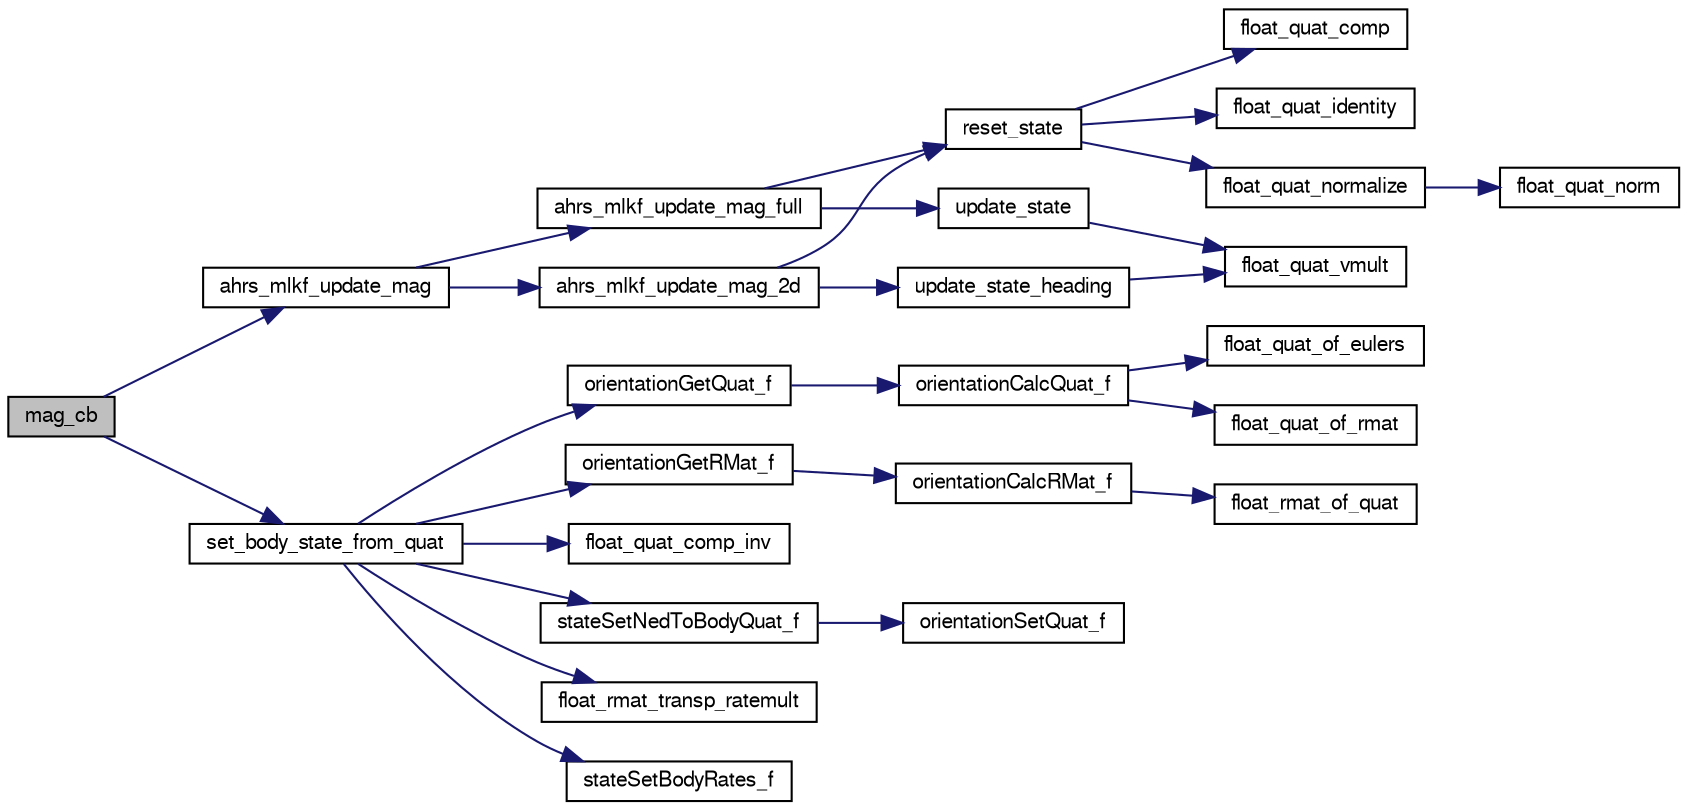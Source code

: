 digraph "mag_cb"
{
  edge [fontname="FreeSans",fontsize="10",labelfontname="FreeSans",labelfontsize="10"];
  node [fontname="FreeSans",fontsize="10",shape=record];
  rankdir="LR";
  Node1 [label="mag_cb",height=0.2,width=0.4,color="black", fillcolor="grey75", style="filled", fontcolor="black"];
  Node1 -> Node2 [color="midnightblue",fontsize="10",style="solid",fontname="FreeSans"];
  Node2 [label="ahrs_mlkf_update_mag",height=0.2,width=0.4,color="black", fillcolor="white", style="filled",URL="$ahrs__float__mlkf_8c.html#a00e729bc2030aaee57ec7be58f58f569"];
  Node2 -> Node3 [color="midnightblue",fontsize="10",style="solid",fontname="FreeSans"];
  Node3 [label="ahrs_mlkf_update_mag_2d",height=0.2,width=0.4,color="black", fillcolor="white", style="filled",URL="$ahrs__float__mlkf_8c.html#ab8a1a207877996d1ef506ad18510795e"];
  Node3 -> Node4 [color="midnightblue",fontsize="10",style="solid",fontname="FreeSans"];
  Node4 [label="reset_state",height=0.2,width=0.4,color="black", fillcolor="white", style="filled",URL="$ahrs__float__mlkf_8c.html#a9fbef29f6a0a976770a3055c37a35d95",tooltip="Incorporate errors to reference and zeros state. "];
  Node4 -> Node5 [color="midnightblue",fontsize="10",style="solid",fontname="FreeSans"];
  Node5 [label="float_quat_comp",height=0.2,width=0.4,color="black", fillcolor="white", style="filled",URL="$group__math__algebra__float.html#gaf182e4cea0a80278a3b2856331095ff6",tooltip="Composition (multiplication) of two quaternions. "];
  Node4 -> Node6 [color="midnightblue",fontsize="10",style="solid",fontname="FreeSans"];
  Node6 [label="float_quat_identity",height=0.2,width=0.4,color="black", fillcolor="white", style="filled",URL="$group__math__algebra__float.html#ga0f036208343a764a0c1616264dbe31ca",tooltip="initialises a quaternion to identity "];
  Node4 -> Node7 [color="midnightblue",fontsize="10",style="solid",fontname="FreeSans"];
  Node7 [label="float_quat_normalize",height=0.2,width=0.4,color="black", fillcolor="white", style="filled",URL="$group__math__algebra__float.html#ga010393da7c94f197d0161a0071862041"];
  Node7 -> Node8 [color="midnightblue",fontsize="10",style="solid",fontname="FreeSans"];
  Node8 [label="float_quat_norm",height=0.2,width=0.4,color="black", fillcolor="white", style="filled",URL="$group__math__algebra__float.html#gaf58947a2590837aa85077d42d99fb112"];
  Node3 -> Node9 [color="midnightblue",fontsize="10",style="solid",fontname="FreeSans"];
  Node9 [label="update_state_heading",height=0.2,width=0.4,color="black", fillcolor="white", style="filled",URL="$ahrs__float__mlkf_8c.html#a728279f726c100f831375b815a025ab6",tooltip="Incorporate one 3D vector measurement, only correcting heading. "];
  Node9 -> Node10 [color="midnightblue",fontsize="10",style="solid",fontname="FreeSans"];
  Node10 [label="float_quat_vmult",height=0.2,width=0.4,color="black", fillcolor="white", style="filled",URL="$group__math__algebra__float.html#gaba11f83e0b801a4b10a5f4b417eca171",tooltip="rotate 3D vector by quaternion. "];
  Node2 -> Node11 [color="midnightblue",fontsize="10",style="solid",fontname="FreeSans"];
  Node11 [label="ahrs_mlkf_update_mag_full",height=0.2,width=0.4,color="black", fillcolor="white", style="filled",URL="$ahrs__float__mlkf_8c.html#a7bb2235206c421516cfa4884d287fc65"];
  Node11 -> Node4 [color="midnightblue",fontsize="10",style="solid",fontname="FreeSans"];
  Node11 -> Node12 [color="midnightblue",fontsize="10",style="solid",fontname="FreeSans"];
  Node12 [label="update_state",height=0.2,width=0.4,color="black", fillcolor="white", style="filled",URL="$ahrs__float__mlkf_8c.html#a8a783da31e60cecc70580ab4840da0c7",tooltip="Incorporate one 3D vector measurement. "];
  Node12 -> Node10 [color="midnightblue",fontsize="10",style="solid",fontname="FreeSans"];
  Node1 -> Node13 [color="midnightblue",fontsize="10",style="solid",fontname="FreeSans"];
  Node13 [label="set_body_state_from_quat",height=0.2,width=0.4,color="black", fillcolor="white", style="filled",URL="$ahrs__float__mlkf__wrapper_8c.html#abea8ede7c8ebc5179487d3464ab513bb",tooltip="Compute body orientation and rates from imu orientation and rates. "];
  Node13 -> Node14 [color="midnightblue",fontsize="10",style="solid",fontname="FreeSans"];
  Node14 [label="orientationGetQuat_f",height=0.2,width=0.4,color="black", fillcolor="white", style="filled",URL="$group__math__orientation__representation.html#ga4bc38966bac43e1f55b2f042d8f2e411",tooltip="Get vehicle body attitude quaternion (float). "];
  Node14 -> Node15 [color="midnightblue",fontsize="10",style="solid",fontname="FreeSans"];
  Node15 [label="orientationCalcQuat_f",height=0.2,width=0.4,color="black", fillcolor="white", style="filled",URL="$group__math__orientation__representation.html#ga33edf7d5bd278bed617fb5aa88559dc2"];
  Node15 -> Node16 [color="midnightblue",fontsize="10",style="solid",fontname="FreeSans"];
  Node16 [label="float_quat_of_rmat",height=0.2,width=0.4,color="black", fillcolor="white", style="filled",URL="$group__math__algebra__float.html#ga29a7db3c967cea290d25b28b4d17f01f",tooltip="Quaternion from rotation matrix. "];
  Node15 -> Node17 [color="midnightblue",fontsize="10",style="solid",fontname="FreeSans"];
  Node17 [label="float_quat_of_eulers",height=0.2,width=0.4,color="black", fillcolor="white", style="filled",URL="$group__math__algebra__float.html#ga99c8f1ff70a5b638cf87ea816f1756a2",tooltip="quat of euler roation &#39;ZYX&#39; "];
  Node13 -> Node18 [color="midnightblue",fontsize="10",style="solid",fontname="FreeSans"];
  Node18 [label="orientationGetRMat_f",height=0.2,width=0.4,color="black", fillcolor="white", style="filled",URL="$group__math__orientation__representation.html#gadad1660d6ec48c67423b76622ce80b51",tooltip="Get vehicle body attitude rotation matrix (float). "];
  Node18 -> Node19 [color="midnightblue",fontsize="10",style="solid",fontname="FreeSans"];
  Node19 [label="orientationCalcRMat_f",height=0.2,width=0.4,color="black", fillcolor="white", style="filled",URL="$group__math__orientation__representation.html#ga3394d93b976378bb5c9ddea8d7960eeb"];
  Node19 -> Node20 [color="midnightblue",fontsize="10",style="solid",fontname="FreeSans"];
  Node20 [label="float_rmat_of_quat",height=0.2,width=0.4,color="black", fillcolor="white", style="filled",URL="$group__math__algebra__float.html#ga4f32e245bb37ef9fdf43872080f63fbc"];
  Node13 -> Node21 [color="midnightblue",fontsize="10",style="solid",fontname="FreeSans"];
  Node21 [label="float_quat_comp_inv",height=0.2,width=0.4,color="black", fillcolor="white", style="filled",URL="$group__math__algebra__float.html#ga30fe06f92cef3aa377a52b95d641ed5a",tooltip="Composition (multiplication) of two quaternions. "];
  Node13 -> Node22 [color="midnightblue",fontsize="10",style="solid",fontname="FreeSans"];
  Node22 [label="stateSetNedToBodyQuat_f",height=0.2,width=0.4,color="black", fillcolor="white", style="filled",URL="$group__state__attitude.html#ga08c015e6feca07c5c0976f1d2d28c31e",tooltip="Set vehicle body attitude from quaternion (float). "];
  Node22 -> Node23 [color="midnightblue",fontsize="10",style="solid",fontname="FreeSans"];
  Node23 [label="orientationSetQuat_f",height=0.2,width=0.4,color="black", fillcolor="white", style="filled",URL="$group__math__orientation__representation.html#ga35d21d17eb2d2ef8352f0aceb8ad7001",tooltip="Set vehicle body attitude from quaternion (float). "];
  Node13 -> Node24 [color="midnightblue",fontsize="10",style="solid",fontname="FreeSans"];
  Node24 [label="float_rmat_transp_ratemult",height=0.2,width=0.4,color="black", fillcolor="white", style="filled",URL="$group__math__algebra__float.html#gaaf793c59eaba758a63cf467c377ea532",tooltip="rotate anglular rates by transposed rotation matrix. "];
  Node13 -> Node25 [color="midnightblue",fontsize="10",style="solid",fontname="FreeSans"];
  Node25 [label="stateSetBodyRates_f",height=0.2,width=0.4,color="black", fillcolor="white", style="filled",URL="$group__state__rate.html#ga81d506386a5e2842d7e37cb6e1dbf252",tooltip="Set vehicle body angular rate (float). "];
}

